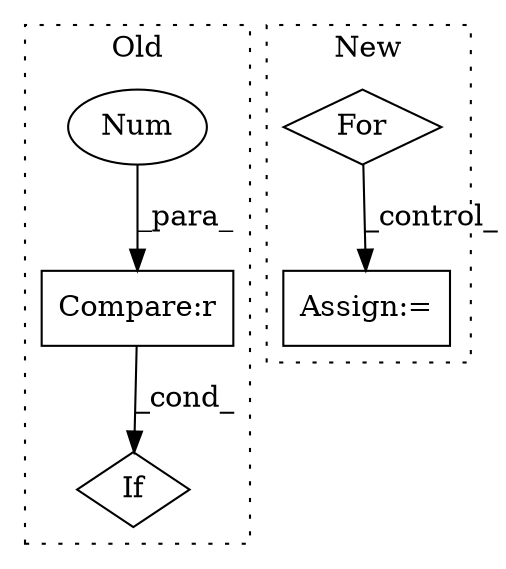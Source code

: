 digraph G {
subgraph cluster0 {
1 [label="If" a="96" s="939,950" l="3,18" shape="diamond"];
3 [label="Compare:r" a="40" s="942" l="8" shape="box"];
4 [label="Num" a="76" s="949" l="1" shape="ellipse"];
label = "Old";
style="dotted";
}
subgraph cluster1 {
2 [label="For" a="107" s="1160,1183" l="4,14" shape="diamond"];
5 [label="Assign:=" a="68" s="1454" l="3" shape="box"];
label = "New";
style="dotted";
}
2 -> 5 [label="_control_"];
3 -> 1 [label="_cond_"];
4 -> 3 [label="_para_"];
}